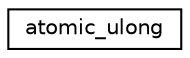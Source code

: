 digraph "Graphical Class Hierarchy"
{
 // LATEX_PDF_SIZE
  edge [fontname="Helvetica",fontsize="10",labelfontname="Helvetica",labelfontsize="10"];
  node [fontname="Helvetica",fontsize="10",shape=record];
  rankdir="LR";
  Node0 [label="atomic_ulong",height=0.2,width=0.4,color="black", fillcolor="white", style="filled",URL="$structatomic__ulong.html",tooltip="Type with the same alignment and size as atomic_ulong"];
}
